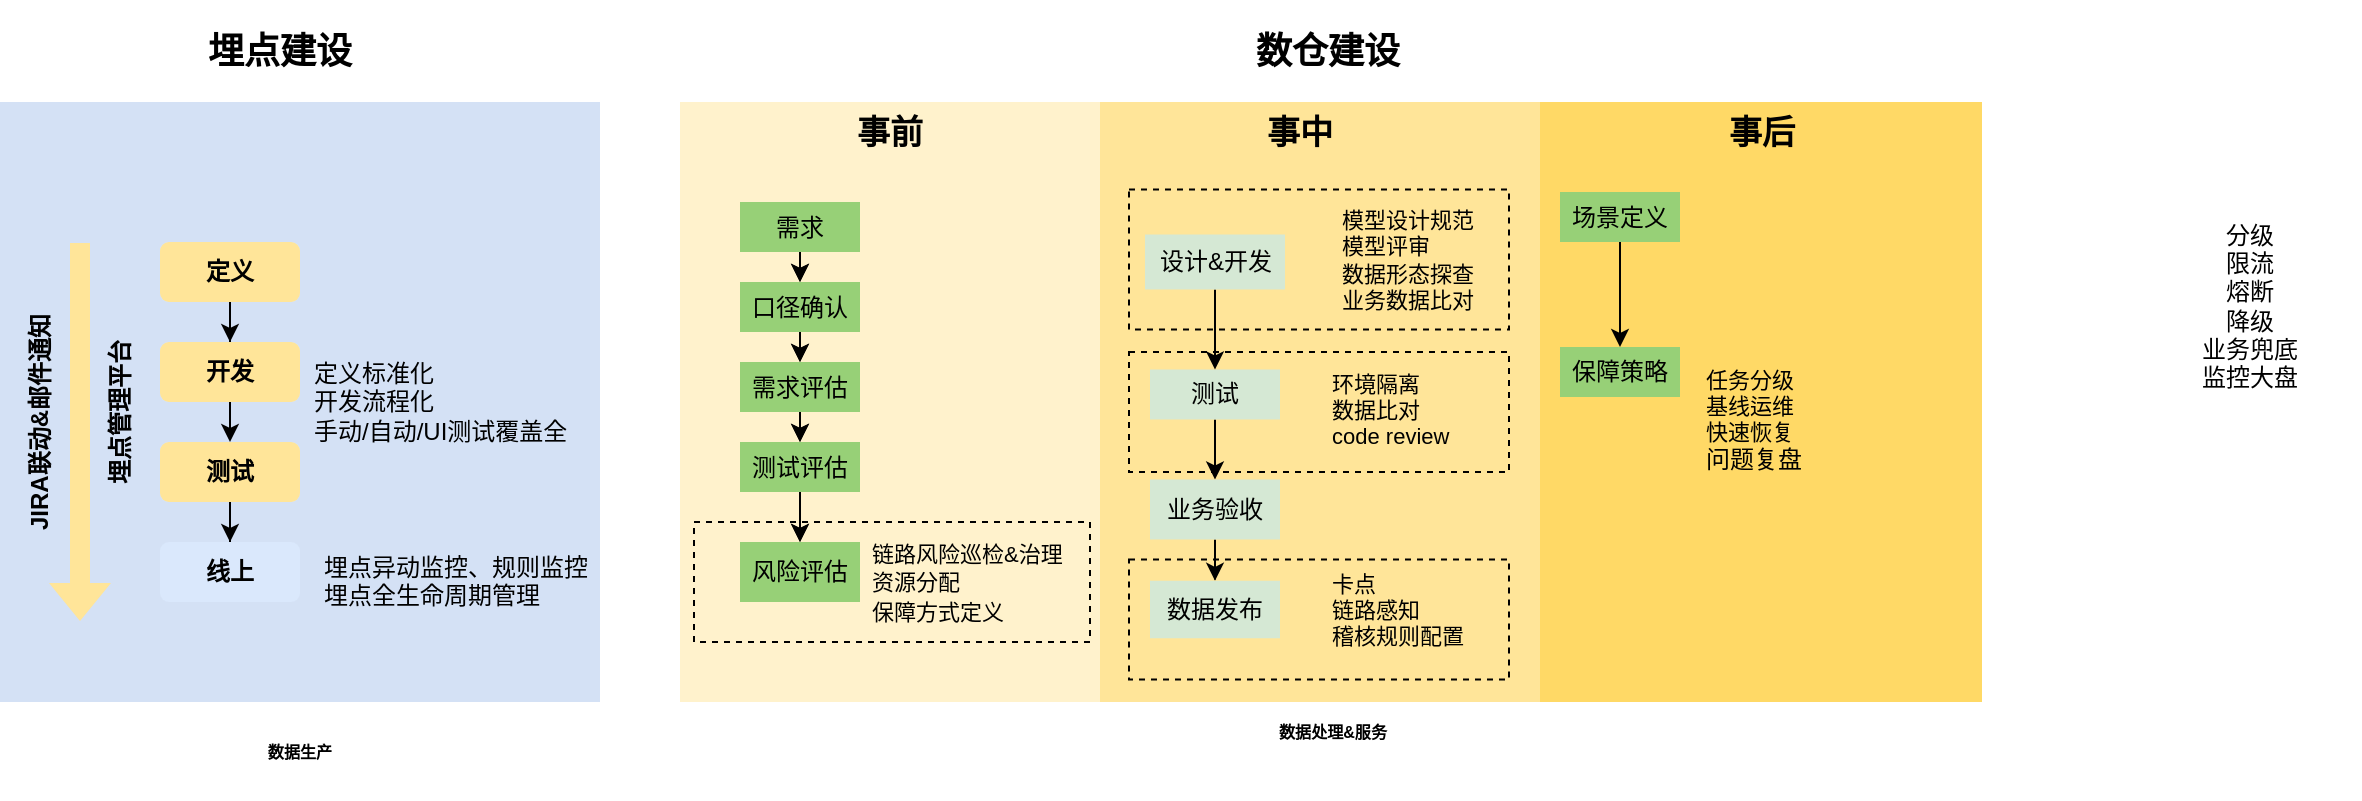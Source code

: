 <mxfile version="16.6.4" type="github">
  <diagram id="VeE7li5wM5BbzBFu2hIH" name="第 1 页">
    <mxGraphModel dx="1609" dy="513" grid="1" gridSize="10" guides="1" tooltips="1" connect="1" arrows="1" fold="1" page="1" pageScale="1" pageWidth="827" pageHeight="1169" math="0" shadow="0">
      <root>
        <mxCell id="0" />
        <mxCell id="1" parent="0" />
        <mxCell id="TgXje85l5A2x8AtPbwSx-181" value="" style="rounded=0;whiteSpace=wrap;html=1;dashed=1;fontSize=11;strokeColor=none;fillColor=#FFD966;fontColor=#1A1A1A;" vertex="1" parent="1">
          <mxGeometry x="630" y="180" width="221" height="300" as="geometry" />
        </mxCell>
        <mxCell id="TgXje85l5A2x8AtPbwSx-180" value="" style="rounded=0;whiteSpace=wrap;html=1;dashed=1;fontSize=11;strokeColor=none;fillColor=#FFE599;fontColor=#1A1A1A;" vertex="1" parent="1">
          <mxGeometry x="409" y="180" width="221" height="300" as="geometry" />
        </mxCell>
        <mxCell id="TgXje85l5A2x8AtPbwSx-179" value="" style="rounded=0;whiteSpace=wrap;html=1;dashed=1;fontSize=11;strokeColor=none;fillColor=#FFF2CC;fontColor=#1A1A1A;" vertex="1" parent="1">
          <mxGeometry x="200" y="180" width="210" height="300" as="geometry" />
        </mxCell>
        <mxCell id="TgXje85l5A2x8AtPbwSx-166" value="" style="rounded=0;whiteSpace=wrap;html=1;dashed=1;fontSize=11;strokeColor=default;fillColor=none;" vertex="1" parent="1">
          <mxGeometry x="424.5" y="223.75" width="190" height="70" as="geometry" />
        </mxCell>
        <mxCell id="TgXje85l5A2x8AtPbwSx-141" value="" style="rounded=0;whiteSpace=wrap;html=1;dashed=1;fontSize=11;strokeColor=default;fillColor=none;" vertex="1" parent="1">
          <mxGeometry x="207" y="390" width="198" height="60" as="geometry" />
        </mxCell>
        <mxCell id="iL24kiF9AvWuWapnE7Iy-1" value="" style="rounded=0;whiteSpace=wrap;html=1;dashed=1;fillColor=#D4E1F5;strokeColor=none;" parent="1" vertex="1">
          <mxGeometry x="-140" y="180" width="300" height="300" as="geometry" />
        </mxCell>
        <mxCell id="iL24kiF9AvWuWapnE7Iy-4" value="&lt;h6&gt;数据生产&lt;/h6&gt;" style="text;html=1;strokeColor=none;fillColor=none;align=center;verticalAlign=middle;whiteSpace=wrap;rounded=0;" parent="1" vertex="1">
          <mxGeometry x="-30" y="490" width="80" height="30" as="geometry" />
        </mxCell>
        <mxCell id="iL24kiF9AvWuWapnE7Iy-5" value="&lt;h6&gt;数据处理&amp;amp;服务&lt;/h6&gt;" style="text;html=1;strokeColor=none;fillColor=none;align=center;verticalAlign=middle;whiteSpace=wrap;rounded=0;" parent="1" vertex="1">
          <mxGeometry x="449" y="480" width="155" height="30" as="geometry" />
        </mxCell>
        <mxCell id="iL24kiF9AvWuWapnE7Iy-13" value="&lt;h2&gt;&lt;b&gt;埋点建设&lt;/b&gt;&lt;/h2&gt;" style="text;html=1;strokeColor=none;fillColor=none;align=center;verticalAlign=middle;whiteSpace=wrap;rounded=0;dashed=1;" parent="1" vertex="1">
          <mxGeometry x="-70" y="140" width="140" height="30" as="geometry" />
        </mxCell>
        <mxCell id="iL24kiF9AvWuWapnE7Iy-14" value="&lt;h2&gt;数仓建设&lt;/h2&gt;" style="text;html=1;strokeColor=none;fillColor=none;align=center;verticalAlign=middle;whiteSpace=wrap;rounded=0;dashed=1;fontStyle=1" parent="1" vertex="1">
          <mxGeometry x="454" y="140" width="140" height="30" as="geometry" />
        </mxCell>
        <mxCell id="TgXje85l5A2x8AtPbwSx-1" style="edgeStyle=orthogonalEdgeStyle;rounded=0;orthogonalLoop=1;jettySize=auto;html=1;exitX=0.5;exitY=1;exitDx=0;exitDy=0;" edge="1" parent="1" source="iL24kiF9AvWuWapnE7Iy-17" target="iL24kiF9AvWuWapnE7Iy-30">
          <mxGeometry relative="1" as="geometry" />
        </mxCell>
        <mxCell id="iL24kiF9AvWuWapnE7Iy-17" value="&lt;h4&gt;定义&lt;/h4&gt;" style="rounded=1;whiteSpace=wrap;html=1;dashed=1;strokeColor=none;fillColor=#dae8fc;" parent="1" vertex="1">
          <mxGeometry x="-60" y="250" width="70" height="30" as="geometry" />
        </mxCell>
        <mxCell id="iL24kiF9AvWuWapnE7Iy-25" value="&lt;h4&gt;&lt;span style=&quot;font-weight: normal&quot;&gt;定义标准化&lt;br&gt;开发流程化&lt;br&gt;手动/自动/UI测试覆盖全&lt;/span&gt;&lt;/h4&gt;" style="text;html=1;strokeColor=none;fillColor=none;align=left;verticalAlign=middle;whiteSpace=wrap;rounded=0;dashed=1;" parent="1" vertex="1">
          <mxGeometry x="15" y="295" width="150" height="70" as="geometry" />
        </mxCell>
        <mxCell id="TgXje85l5A2x8AtPbwSx-2" style="edgeStyle=orthogonalEdgeStyle;rounded=0;orthogonalLoop=1;jettySize=auto;html=1;exitX=0.5;exitY=1;exitDx=0;exitDy=0;entryX=0.5;entryY=0;entryDx=0;entryDy=0;" edge="1" parent="1" source="iL24kiF9AvWuWapnE7Iy-30" target="iL24kiF9AvWuWapnE7Iy-35">
          <mxGeometry relative="1" as="geometry" />
        </mxCell>
        <mxCell id="iL24kiF9AvWuWapnE7Iy-30" value="&lt;h4&gt;开发&lt;/h4&gt;" style="rounded=1;whiteSpace=wrap;html=1;dashed=1;fillColor=#dae8fc;strokeColor=none;" parent="1" vertex="1">
          <mxGeometry x="-60" y="300" width="70" height="30" as="geometry" />
        </mxCell>
        <mxCell id="TgXje85l5A2x8AtPbwSx-4" style="edgeStyle=orthogonalEdgeStyle;rounded=0;orthogonalLoop=1;jettySize=auto;html=1;exitX=0.5;exitY=1;exitDx=0;exitDy=0;" edge="1" parent="1" source="iL24kiF9AvWuWapnE7Iy-35" target="TgXje85l5A2x8AtPbwSx-3">
          <mxGeometry relative="1" as="geometry" />
        </mxCell>
        <mxCell id="iL24kiF9AvWuWapnE7Iy-35" value="&lt;h4&gt;测试&lt;/h4&gt;" style="rounded=1;whiteSpace=wrap;html=1;dashed=1;fillColor=#dae8fc;strokeColor=none;" parent="1" vertex="1">
          <mxGeometry x="-60" y="350" width="70" height="30" as="geometry" />
        </mxCell>
        <mxCell id="TgXje85l5A2x8AtPbwSx-3" value="&lt;h4&gt;线上&lt;/h4&gt;" style="rounded=1;whiteSpace=wrap;html=1;dashed=1;fillColor=#dae8fc;strokeColor=none;" vertex="1" parent="1">
          <mxGeometry x="-60" y="400" width="70" height="30" as="geometry" />
        </mxCell>
        <mxCell id="TgXje85l5A2x8AtPbwSx-5" value="" style="shape=flexArrow;endArrow=classic;html=1;rounded=0;fillColor=#FFE599;strokeColor=none;" edge="1" parent="1">
          <mxGeometry width="50" height="50" relative="1" as="geometry">
            <mxPoint x="-100" y="250" as="sourcePoint" />
            <mxPoint x="-100" y="440" as="targetPoint" />
          </mxGeometry>
        </mxCell>
        <mxCell id="TgXje85l5A2x8AtPbwSx-7" value="&lt;b&gt;JIRA联动&amp;amp;邮件通知&lt;/b&gt;" style="text;html=1;strokeColor=none;fillColor=none;align=center;verticalAlign=middle;whiteSpace=wrap;rounded=0;rotation=-90;" vertex="1" parent="1">
          <mxGeometry x="-190" y="320" width="140" height="40" as="geometry" />
        </mxCell>
        <mxCell id="TgXje85l5A2x8AtPbwSx-8" value="&lt;b&gt;埋点管理平台&lt;/b&gt;" style="text;html=1;strokeColor=none;fillColor=none;align=center;verticalAlign=middle;whiteSpace=wrap;rounded=0;rotation=-90;" vertex="1" parent="1">
          <mxGeometry x="-150" y="315" width="140" height="40" as="geometry" />
        </mxCell>
        <mxCell id="TgXje85l5A2x8AtPbwSx-9" value="&lt;div&gt;&lt;br&gt;&lt;/div&gt;&lt;div&gt;&lt;br&gt;&lt;/div&gt;&lt;div&gt;埋点异动监控、规则监控&lt;/div&gt;&lt;div&gt;埋点全生命周期管理&lt;/div&gt;" style="text;html=1;strokeColor=none;fillColor=none;align=left;verticalAlign=middle;whiteSpace=wrap;rounded=0;dashed=1;" vertex="1" parent="1">
          <mxGeometry x="20" y="380" width="170" height="50" as="geometry" />
        </mxCell>
        <mxCell id="TgXje85l5A2x8AtPbwSx-46" style="edgeStyle=orthogonalEdgeStyle;rounded=0;orthogonalLoop=1;jettySize=auto;html=1;exitX=0.5;exitY=1;exitDx=0;exitDy=0;entryX=0.5;entryY=0;entryDx=0;entryDy=0;fillColor=#CC6600;" edge="1" parent="1" source="TgXje85l5A2x8AtPbwSx-33" target="TgXje85l5A2x8AtPbwSx-36">
          <mxGeometry relative="1" as="geometry" />
        </mxCell>
        <mxCell id="TgXje85l5A2x8AtPbwSx-33" value="口径确认" style="rounded=0;whiteSpace=wrap;html=1;strokeColor=none;fillColor=#97D077;" vertex="1" parent="1">
          <mxGeometry x="230" y="270" width="60" height="25" as="geometry" />
        </mxCell>
        <mxCell id="TgXje85l5A2x8AtPbwSx-120" style="edgeStyle=orthogonalEdgeStyle;rounded=0;orthogonalLoop=1;jettySize=auto;html=1;exitX=0.5;exitY=1;exitDx=0;exitDy=0;entryX=0.5;entryY=0;entryDx=0;entryDy=0;fontSize=11;fillColor=#CC6600;" edge="1" parent="1" source="TgXje85l5A2x8AtPbwSx-36" target="TgXje85l5A2x8AtPbwSx-37">
          <mxGeometry relative="1" as="geometry" />
        </mxCell>
        <mxCell id="TgXje85l5A2x8AtPbwSx-36" value="需求评估" style="rounded=0;whiteSpace=wrap;html=1;strokeColor=none;fillColor=#97D077;" vertex="1" parent="1">
          <mxGeometry x="230" y="310" width="60" height="25" as="geometry" />
        </mxCell>
        <mxCell id="TgXje85l5A2x8AtPbwSx-49" style="edgeStyle=orthogonalEdgeStyle;rounded=0;orthogonalLoop=1;jettySize=auto;html=1;exitX=0.5;exitY=1;exitDx=0;exitDy=0;fillColor=#CC6600;" edge="1" parent="1" source="TgXje85l5A2x8AtPbwSx-37" target="TgXje85l5A2x8AtPbwSx-38">
          <mxGeometry relative="1" as="geometry" />
        </mxCell>
        <mxCell id="TgXje85l5A2x8AtPbwSx-37" value="测试评估" style="rounded=0;whiteSpace=wrap;html=1;strokeColor=none;fillColor=#97D077;" vertex="1" parent="1">
          <mxGeometry x="230" y="350" width="60" height="25" as="geometry" />
        </mxCell>
        <mxCell id="TgXje85l5A2x8AtPbwSx-38" value="风险评估" style="rounded=0;whiteSpace=wrap;html=1;strokeColor=none;fillColor=#97D077;" vertex="1" parent="1">
          <mxGeometry x="230" y="400" width="60" height="30" as="geometry" />
        </mxCell>
        <mxCell id="TgXje85l5A2x8AtPbwSx-45" style="edgeStyle=orthogonalEdgeStyle;rounded=0;orthogonalLoop=1;jettySize=auto;html=1;exitX=0.5;exitY=1;exitDx=0;exitDy=0;entryX=0.5;entryY=0;entryDx=0;entryDy=0;fillColor=#CC6600;" edge="1" parent="1" source="TgXje85l5A2x8AtPbwSx-44" target="TgXje85l5A2x8AtPbwSx-33">
          <mxGeometry relative="1" as="geometry" />
        </mxCell>
        <mxCell id="TgXje85l5A2x8AtPbwSx-44" value="需求" style="rounded=0;whiteSpace=wrap;html=1;strokeColor=none;fillColor=#97D077;" vertex="1" parent="1">
          <mxGeometry x="230" y="230" width="60" height="25" as="geometry" />
        </mxCell>
        <mxCell id="TgXje85l5A2x8AtPbwSx-55" value="&lt;font style=&quot;font-size: 11px&quot;&gt;链路风险巡检&amp;amp;治理&lt;br style=&quot;font-size: 11px&quot;&gt;资源分配&lt;br style=&quot;font-size: 11px&quot;&gt;保障方式定义&lt;br&gt;&lt;/font&gt;" style="text;html=1;strokeColor=none;fillColor=none;align=left;verticalAlign=middle;whiteSpace=wrap;rounded=0;dashed=1;" vertex="1" parent="1">
          <mxGeometry x="294" y="400" width="230" height="40" as="geometry" />
        </mxCell>
        <mxCell id="TgXje85l5A2x8AtPbwSx-159" style="edgeStyle=orthogonalEdgeStyle;rounded=0;orthogonalLoop=1;jettySize=auto;html=1;exitX=0.5;exitY=1;exitDx=0;exitDy=0;fontSize=11;fillColor=#CC6600;" edge="1" parent="1" source="TgXje85l5A2x8AtPbwSx-90" target="TgXje85l5A2x8AtPbwSx-96">
          <mxGeometry relative="1" as="geometry" />
        </mxCell>
        <mxCell id="TgXje85l5A2x8AtPbwSx-90" value="测试" style="rounded=0;whiteSpace=wrap;html=1;strokeColor=none;fillColor=#D5E8D4;" vertex="1" parent="1">
          <mxGeometry x="435" y="313.75" width="65" height="25" as="geometry" />
        </mxCell>
        <mxCell id="TgXje85l5A2x8AtPbwSx-160" style="edgeStyle=orthogonalEdgeStyle;rounded=0;orthogonalLoop=1;jettySize=auto;html=1;exitX=0.5;exitY=1;exitDx=0;exitDy=0;fontSize=11;fillColor=#CC6600;" edge="1" parent="1" source="TgXje85l5A2x8AtPbwSx-96" target="TgXje85l5A2x8AtPbwSx-98">
          <mxGeometry relative="1" as="geometry" />
        </mxCell>
        <mxCell id="TgXje85l5A2x8AtPbwSx-96" value="业务验收" style="rounded=0;whiteSpace=wrap;html=1;strokeColor=none;fillColor=#D5E8D4;" vertex="1" parent="1">
          <mxGeometry x="435" y="368.75" width="65" height="30" as="geometry" />
        </mxCell>
        <mxCell id="TgXje85l5A2x8AtPbwSx-98" value="数据发布" style="rounded=0;whiteSpace=wrap;html=1;strokeColor=none;fillColor=#D5E8D4;" vertex="1" parent="1">
          <mxGeometry x="435" y="419.38" width="65" height="28.75" as="geometry" />
        </mxCell>
        <mxCell id="TgXje85l5A2x8AtPbwSx-103" value="&lt;div&gt;&lt;br&gt;&lt;/div&gt;&lt;div&gt;分级&lt;/div&gt;&lt;div&gt;限流&lt;/div&gt;&lt;div&gt;熔断&lt;/div&gt;&lt;div&gt;降级&lt;/div&gt;&lt;div&gt;业务兜底&lt;/div&gt;&lt;div&gt;监控大盘&lt;/div&gt;" style="text;html=1;strokeColor=none;fillColor=none;align=center;verticalAlign=middle;whiteSpace=wrap;rounded=0;dashed=1;" vertex="1" parent="1">
          <mxGeometry x="930" y="225" width="110" height="100" as="geometry" />
        </mxCell>
        <mxCell id="TgXje85l5A2x8AtPbwSx-108" value="环境隔离&lt;br&gt;数据比对&lt;br&gt;&lt;div style=&quot;&quot;&gt;code review&lt;/div&gt;" style="text;html=1;strokeColor=none;fillColor=none;align=left;verticalAlign=middle;whiteSpace=wrap;rounded=0;dashed=1;fontSize=11;" vertex="1" parent="1">
          <mxGeometry x="524" y="308.75" width="80" height="50" as="geometry" />
        </mxCell>
        <mxCell id="TgXje85l5A2x8AtPbwSx-109" value="&lt;div style=&quot;&quot;&gt;&lt;span&gt;卡点&lt;/span&gt;&lt;/div&gt;链路感知&lt;br&gt;稽核规则配置" style="text;html=1;strokeColor=none;fillColor=none;align=left;verticalAlign=middle;whiteSpace=wrap;rounded=0;dashed=1;fontSize=11;" vertex="1" parent="1">
          <mxGeometry x="524" y="408.75" width="80" height="50" as="geometry" />
        </mxCell>
        <mxCell id="TgXje85l5A2x8AtPbwSx-117" value="&lt;div style=&quot;text-align: left&quot;&gt;&lt;span&gt;模型设计规范&lt;/span&gt;&lt;/div&gt;&lt;div style=&quot;text-align: left&quot;&gt;&lt;span&gt;模型评审&lt;/span&gt;&lt;/div&gt;数据形态探查&lt;br&gt;业务数据比对" style="text;html=1;strokeColor=none;fillColor=none;align=center;verticalAlign=middle;whiteSpace=wrap;rounded=0;dashed=1;fontSize=11;" vertex="1" parent="1">
          <mxGeometry x="524" y="233.75" width="80" height="50" as="geometry" />
        </mxCell>
        <mxCell id="TgXje85l5A2x8AtPbwSx-118" value="任务分级&lt;br&gt;基线运维&lt;br&gt;快速恢复&lt;br&gt;&lt;span style=&quot;font-size: 12px ; text-align: center&quot;&gt;问题复盘&lt;/span&gt;&lt;br&gt;&lt;div&gt;&lt;/div&gt;" style="text;html=1;strokeColor=none;fillColor=none;align=left;verticalAlign=middle;whiteSpace=wrap;rounded=0;dashed=1;fontSize=11;" vertex="1" parent="1">
          <mxGeometry x="711" y="283.75" width="140" height="110" as="geometry" />
        </mxCell>
        <mxCell id="TgXje85l5A2x8AtPbwSx-125" style="edgeStyle=orthogonalEdgeStyle;rounded=0;orthogonalLoop=1;jettySize=auto;html=1;exitX=0.5;exitY=1;exitDx=0;exitDy=0;entryX=0.5;entryY=0;entryDx=0;entryDy=0;fillColor=#CC6600;" edge="1" parent="1">
          <mxGeometry relative="1" as="geometry">
            <mxPoint x="260" y="295" as="sourcePoint" />
            <mxPoint x="260" y="310" as="targetPoint" />
          </mxGeometry>
        </mxCell>
        <mxCell id="TgXje85l5A2x8AtPbwSx-127" style="edgeStyle=orthogonalEdgeStyle;rounded=0;orthogonalLoop=1;jettySize=auto;html=1;exitX=0.5;exitY=1;exitDx=0;exitDy=0;entryX=0.5;entryY=0;entryDx=0;entryDy=0;fontSize=11;fillColor=#CC6600;" edge="1" parent="1">
          <mxGeometry relative="1" as="geometry">
            <mxPoint x="260" y="335" as="sourcePoint" />
            <mxPoint x="260" y="350" as="targetPoint" />
          </mxGeometry>
        </mxCell>
        <mxCell id="TgXje85l5A2x8AtPbwSx-129" style="edgeStyle=orthogonalEdgeStyle;rounded=0;orthogonalLoop=1;jettySize=auto;html=1;exitX=0.5;exitY=1;exitDx=0;exitDy=0;fillColor=#CC6600;" edge="1" parent="1">
          <mxGeometry relative="1" as="geometry">
            <mxPoint x="260" y="375" as="sourcePoint" />
            <mxPoint x="260" y="400" as="targetPoint" />
          </mxGeometry>
        </mxCell>
        <mxCell id="TgXje85l5A2x8AtPbwSx-132" style="edgeStyle=orthogonalEdgeStyle;rounded=0;orthogonalLoop=1;jettySize=auto;html=1;exitX=0.5;exitY=1;exitDx=0;exitDy=0;entryX=0.5;entryY=0;entryDx=0;entryDy=0;fillColor=#CC6600;" edge="1" parent="1">
          <mxGeometry relative="1" as="geometry">
            <mxPoint x="260" y="255" as="sourcePoint" />
            <mxPoint x="260" y="270" as="targetPoint" />
          </mxGeometry>
        </mxCell>
        <mxCell id="TgXje85l5A2x8AtPbwSx-139" value="保障策略" style="rounded=0;whiteSpace=wrap;html=1;strokeColor=none;fillColor=#97D077;" vertex="1" parent="1">
          <mxGeometry x="640" y="302.5" width="60" height="25" as="geometry" />
        </mxCell>
        <mxCell id="TgXje85l5A2x8AtPbwSx-148" value="&lt;h2&gt;事前&lt;/h2&gt;" style="text;html=1;strokeColor=none;fillColor=none;align=center;verticalAlign=middle;whiteSpace=wrap;rounded=0;dashed=1;fontSize=11;" vertex="1" parent="1">
          <mxGeometry x="275" y="180" width="60" height="30" as="geometry" />
        </mxCell>
        <mxCell id="TgXje85l5A2x8AtPbwSx-149" value="&lt;h2&gt;事中&lt;/h2&gt;" style="text;html=1;strokeColor=none;fillColor=none;align=center;verticalAlign=middle;whiteSpace=wrap;rounded=0;dashed=1;fontSize=11;" vertex="1" parent="1">
          <mxGeometry x="480" y="180" width="60" height="30" as="geometry" />
        </mxCell>
        <mxCell id="TgXje85l5A2x8AtPbwSx-150" value="&lt;h2&gt;事后&lt;/h2&gt;" style="text;html=1;strokeColor=none;fillColor=none;align=center;verticalAlign=middle;whiteSpace=wrap;rounded=0;dashed=1;fontSize=11;" vertex="1" parent="1">
          <mxGeometry x="710.5" y="180" width="60" height="30" as="geometry" />
        </mxCell>
        <mxCell id="TgXje85l5A2x8AtPbwSx-158" style="edgeStyle=orthogonalEdgeStyle;rounded=0;orthogonalLoop=1;jettySize=auto;html=1;exitX=0.5;exitY=1;exitDx=0;exitDy=0;entryX=0.5;entryY=0;entryDx=0;entryDy=0;fontSize=11;fillColor=#CC6600;" edge="1" parent="1" source="TgXje85l5A2x8AtPbwSx-154" target="TgXje85l5A2x8AtPbwSx-90">
          <mxGeometry relative="1" as="geometry" />
        </mxCell>
        <mxCell id="TgXje85l5A2x8AtPbwSx-163" value="" style="rounded=0;whiteSpace=wrap;html=1;dashed=1;fontSize=11;strokeColor=default;fillColor=none;" vertex="1" parent="1">
          <mxGeometry x="424.5" y="305" width="190" height="60" as="geometry" />
        </mxCell>
        <mxCell id="TgXje85l5A2x8AtPbwSx-154" value="设计&amp;amp;开发" style="rounded=0;whiteSpace=wrap;html=1;strokeColor=none;fillColor=#D5E8D4;" vertex="1" parent="1">
          <mxGeometry x="432.5" y="246.25" width="70" height="27.5" as="geometry" />
        </mxCell>
        <mxCell id="TgXje85l5A2x8AtPbwSx-190" style="edgeStyle=orthogonalEdgeStyle;rounded=0;orthogonalLoop=1;jettySize=auto;html=1;exitX=0.5;exitY=1;exitDx=0;exitDy=0;fontSize=11;fontColor=#000000;fillColor=#CC6600;" edge="1" parent="1" source="TgXje85l5A2x8AtPbwSx-177" target="TgXje85l5A2x8AtPbwSx-139">
          <mxGeometry relative="1" as="geometry" />
        </mxCell>
        <mxCell id="TgXje85l5A2x8AtPbwSx-177" value="场景定义" style="rounded=0;whiteSpace=wrap;html=1;strokeColor=none;fillColor=#97D077;" vertex="1" parent="1">
          <mxGeometry x="640" y="225" width="60" height="25" as="geometry" />
        </mxCell>
        <mxCell id="TgXje85l5A2x8AtPbwSx-182" value="&lt;h4&gt;定义&lt;/h4&gt;" style="rounded=1;whiteSpace=wrap;html=1;dashed=1;strokeColor=none;fillColor=#FFE599;" vertex="1" parent="1">
          <mxGeometry x="-60" y="250" width="70" height="30" as="geometry" />
        </mxCell>
        <mxCell id="TgXje85l5A2x8AtPbwSx-183" value="&lt;h4&gt;开发&lt;/h4&gt;" style="rounded=1;whiteSpace=wrap;html=1;dashed=1;fillColor=#FFE599;strokeColor=none;" vertex="1" parent="1">
          <mxGeometry x="-60" y="300" width="70" height="30" as="geometry" />
        </mxCell>
        <mxCell id="TgXje85l5A2x8AtPbwSx-184" value="&lt;h4&gt;测试&lt;/h4&gt;" style="rounded=1;whiteSpace=wrap;html=1;dashed=1;fillColor=#FFE599;strokeColor=none;" vertex="1" parent="1">
          <mxGeometry x="-60" y="350" width="70" height="30" as="geometry" />
        </mxCell>
        <mxCell id="TgXje85l5A2x8AtPbwSx-189" value="" style="rounded=0;whiteSpace=wrap;html=1;dashed=1;fontSize=11;strokeColor=default;fillColor=none;" vertex="1" parent="1">
          <mxGeometry x="424.5" y="408.75" width="190" height="60" as="geometry" />
        </mxCell>
      </root>
    </mxGraphModel>
  </diagram>
</mxfile>
